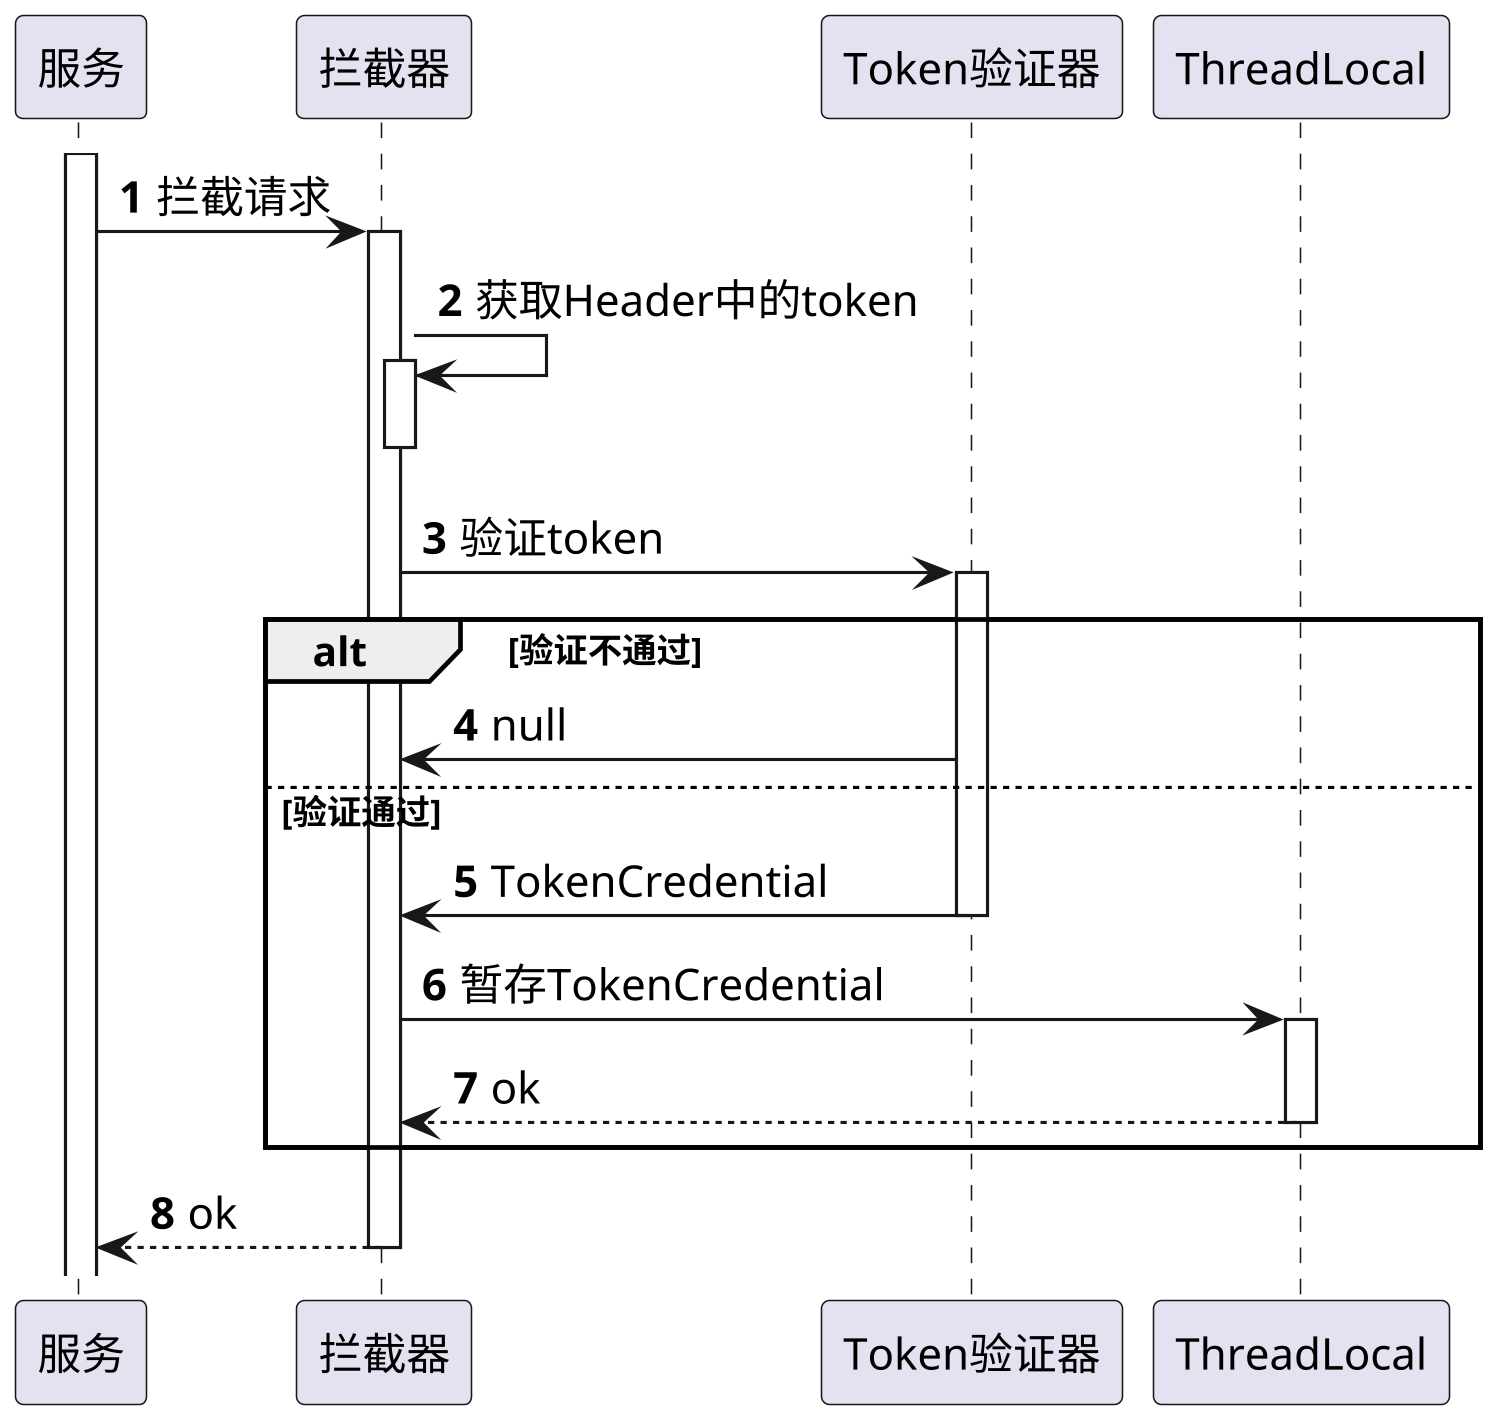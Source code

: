 @startuml
'https://plantuml.com/sequence-diagram

skinparam shadowing false
skinparam defaultFontName xfonts-wqy
skinparam dpi 300
skinparam activity  {
    DiamondFontSize 14
    ArrowFontSize 14
    FontSize 14
}
autonumber

participant 服务 as Server
participant 拦截器 as HeaderInterceptor
participant Token验证器 as ICreentialVerifier
participant ThreadLocal as ThreadLocal

activate Server
Server -> HeaderInterceptor ++: 拦截请求
HeaderInterceptor -> HeaderInterceptor++--: 获取Header中的token
HeaderInterceptor -> ICreentialVerifier ++: 验证token
alt 验证不通过
    HeaderInterceptor <- ICreentialVerifier: null
else 验证通过
    HeaderInterceptor <- ICreentialVerifier--: TokenCredential
    HeaderInterceptor -> ThreadLocal ++: 暂存TokenCredential
    return ok
end
return ok

@enduml